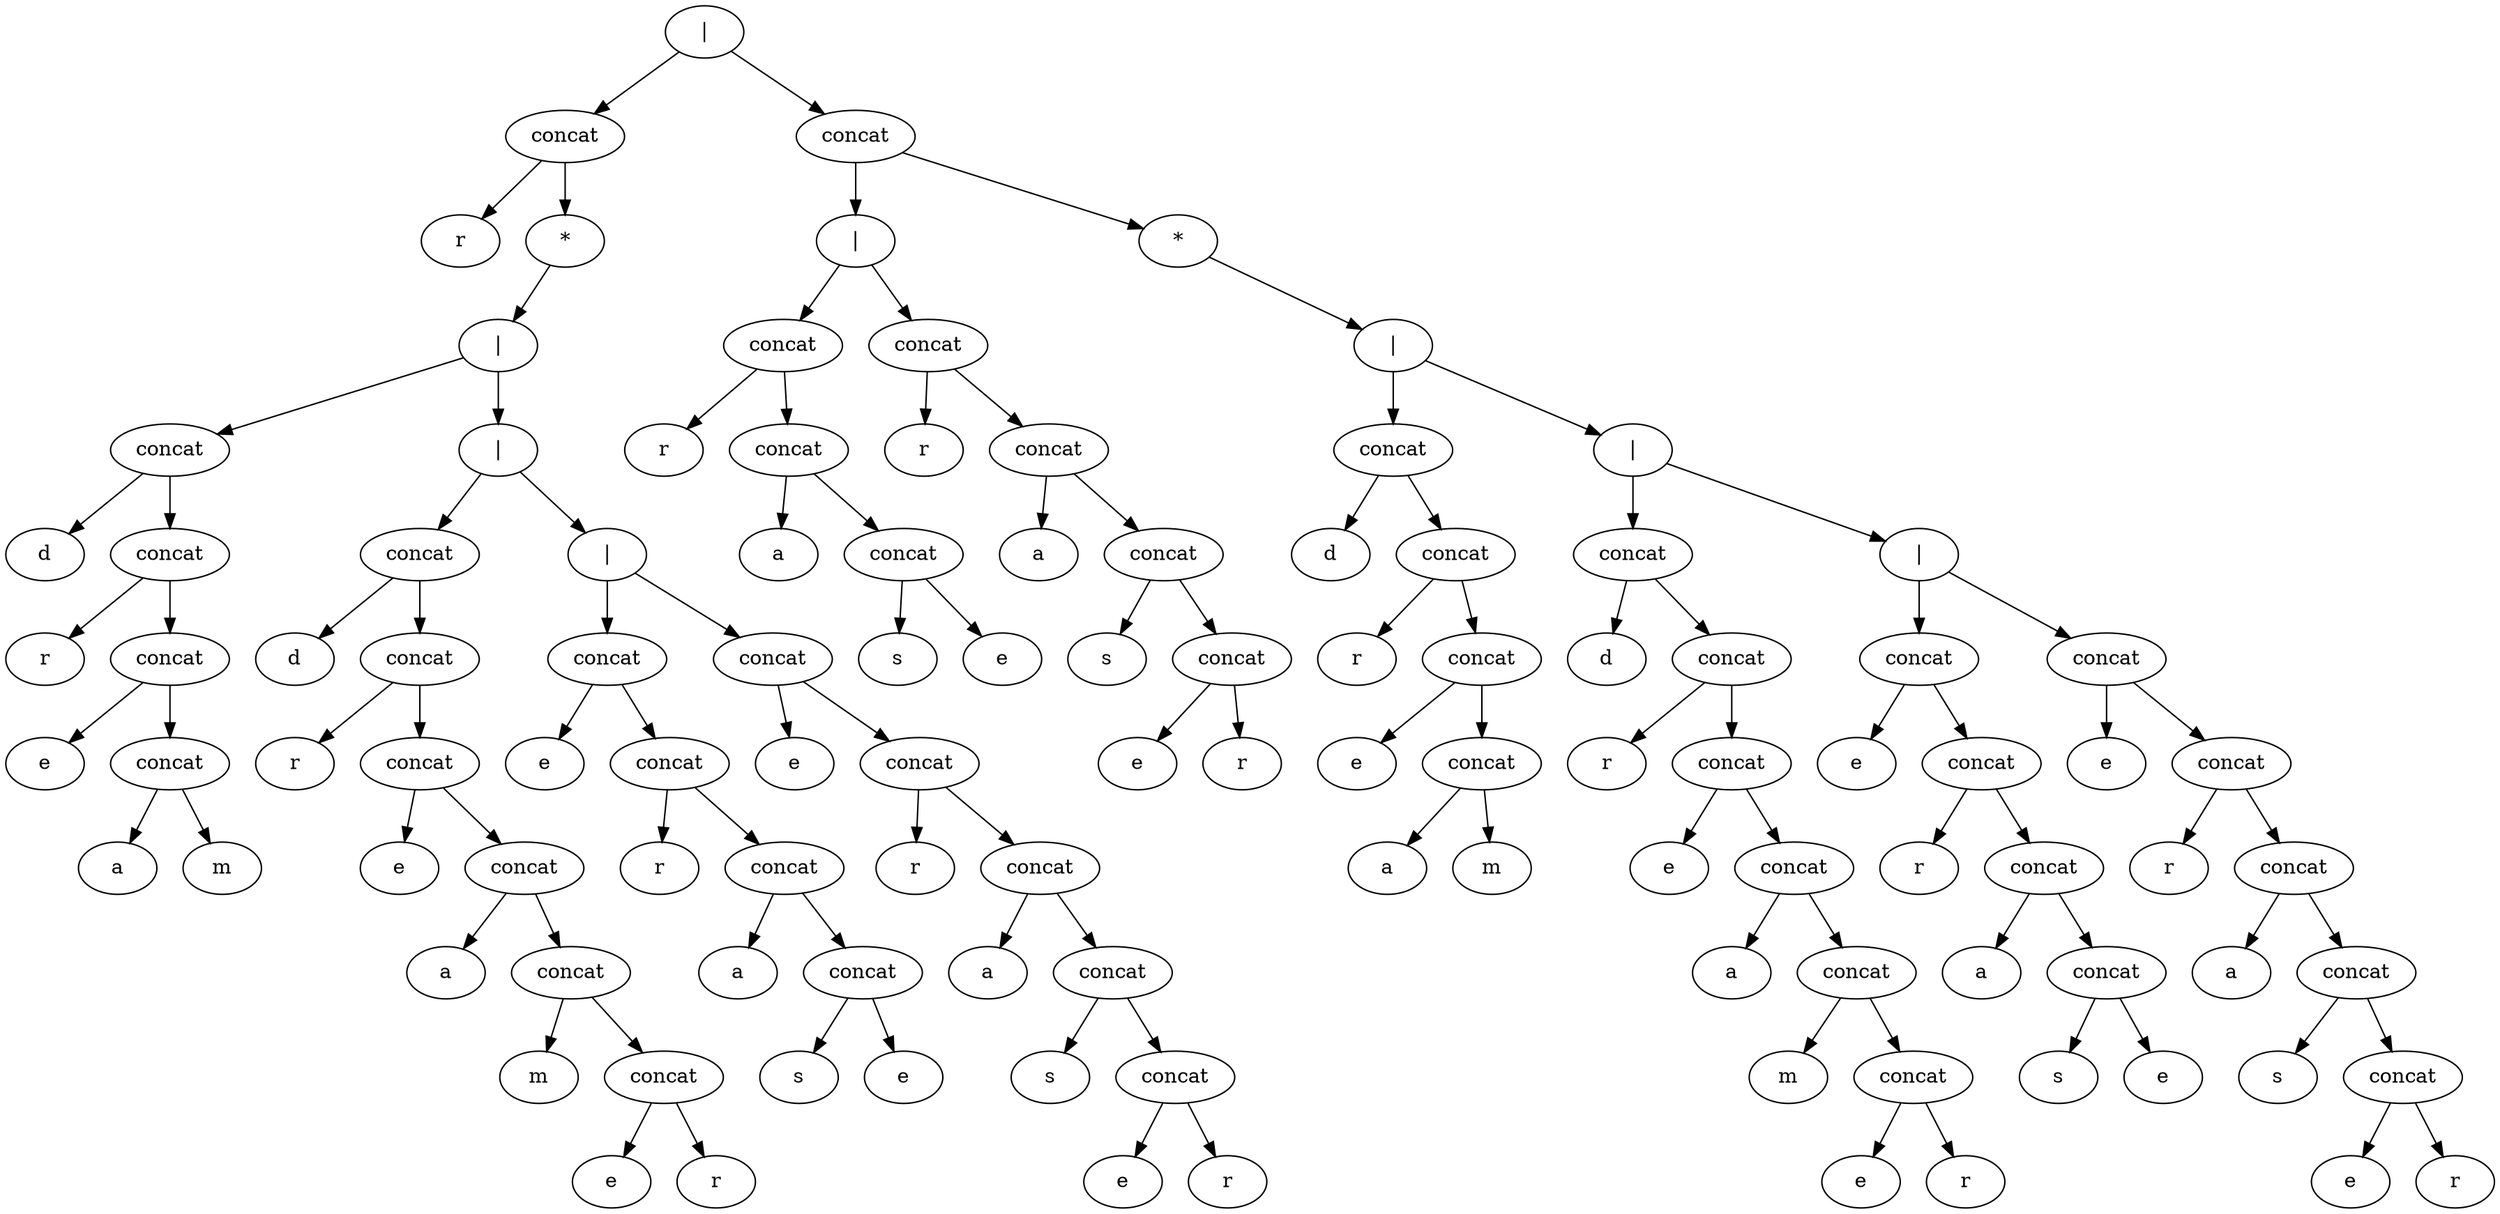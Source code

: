 digraph G {
  sgltxgnkodzcrzswtokdhxsozjhzpd [label="|"];
  sgltxgnkodzcrzswtokdhxsozjhzpd -> oyopfssggyyfxnmsaaznmxzatcvvgm;
  oyopfssggyyfxnmsaaznmxzatcvvgm [label="concat"];
  oyopfssggyyfxnmsaaznmxzatcvvgm -> vubrjmudwvbthwovjzdjkvolbntfwd;
  vubrjmudwvbthwovjzdjkvolbntfwd [label="r"];
  oyopfssggyyfxnmsaaznmxzatcvvgm -> jfkpfcfxftvqzhftrrwnrtwdtongnd;
  jfkpfcfxftvqzhftrrwnrtwdtongnd [label="*"];
  jfkpfcfxftvqzhftrrwnrtwdtongnd -> yselfidsjgxsavdnxxggachlzutqet;
  yselfidsjgxsavdnxxggachlzutqet [label="|"];
  yselfidsjgxsavdnxxggachlzutqet -> rdluvkyqpsarlimoocxnjjsiwujsam;
  rdluvkyqpsarlimoocxnjjsiwujsam [label="concat"];
  rdluvkyqpsarlimoocxnjjsiwujsam -> pnsncaepvsljgcfdtelxpdesnrswjf;
  pnsncaepvsljgcfdtelxpdesnrswjf [label="d"];
  rdluvkyqpsarlimoocxnjjsiwujsam -> amebiwsxplvhjrerssoepiqhifvrfr;
  amebiwsxplvhjrerssoepiqhifvrfr [label="concat"];
  amebiwsxplvhjrerssoepiqhifvrfr -> hvigdlrowdtnxcvgbnrftgnlrjqsfe;
  hvigdlrowdtnxcvgbnrftgnlrjqsfe [label="r"];
  amebiwsxplvhjrerssoepiqhifvrfr -> pwysejyjcktjcbpghhqkzqsqutrppx;
  pwysejyjcktjcbpghhqkzqsqutrppx [label="concat"];
  pwysejyjcktjcbpghhqkzqsqutrppx -> bzwdryrpzgnjpcuivjfzqhmoxkwmsm;
  bzwdryrpzgnjpcuivjfzqhmoxkwmsm [label="e"];
  pwysejyjcktjcbpghhqkzqsqutrppx -> bbxunlqnumhphjwrmvlhiknvhjamdt;
  bbxunlqnumhphjwrmvlhiknvhjamdt [label="concat"];
  bbxunlqnumhphjwrmvlhiknvhjamdt -> otremaytccnbudwaebmuyysxvokzbs;
  otremaytccnbudwaebmuyysxvokzbs [label="a"];
  bbxunlqnumhphjwrmvlhiknvhjamdt -> bilyqwaldrpfexbigryjozplfhclyz;
  bilyqwaldrpfexbigryjozplfhclyz [label="m"];
  yselfidsjgxsavdnxxggachlzutqet -> bdlmhffvoshvmvhrlscyhxondesirl;
  bdlmhffvoshvmvhrlscyhxondesirl [label="|"];
  bdlmhffvoshvmvhrlscyhxondesirl -> zanxivjvxcibtrbamtxegjflcbffst;
  zanxivjvxcibtrbamtxegjflcbffst [label="concat"];
  zanxivjvxcibtrbamtxegjflcbffst -> wnniiufkerlphqhxqzpfejngbtrwep;
  wnniiufkerlphqhxqzpfejngbtrwep [label="d"];
  zanxivjvxcibtrbamtxegjflcbffst -> ihuezhjoxbrilahmwfseqnvuaqvbct;
  ihuezhjoxbrilahmwfseqnvuaqvbct [label="concat"];
  ihuezhjoxbrilahmwfseqnvuaqvbct -> leimjvesxfysddybdlsmxdcdndksrw;
  leimjvesxfysddybdlsmxdcdndksrw [label="r"];
  ihuezhjoxbrilahmwfseqnvuaqvbct -> orybwwdkdgzdryuipvtylppamftnxs;
  orybwwdkdgzdryuipvtylppamftnxs [label="concat"];
  orybwwdkdgzdryuipvtylppamftnxs -> ucpiexfzzpbklmmvbkkfgmhusaohbn;
  ucpiexfzzpbklmmvbkkfgmhusaohbn [label="e"];
  orybwwdkdgzdryuipvtylppamftnxs -> lfvellazjnkvgeezongvhshzazcfvo;
  lfvellazjnkvgeezongvhshzazcfvo [label="concat"];
  lfvellazjnkvgeezongvhshzazcfvo -> lpskpvruzetikoicnqqqhyvmkahatn;
  lpskpvruzetikoicnqqqhyvmkahatn [label="a"];
  lfvellazjnkvgeezongvhshzazcfvo -> fapimmxjmibiospetclzbhiocohbfc;
  fapimmxjmibiospetclzbhiocohbfc [label="concat"];
  fapimmxjmibiospetclzbhiocohbfc -> bxffdxrpetwiwdurohaqdpdkdrqvrc;
  bxffdxrpetwiwdurohaqdpdkdrqvrc [label="m"];
  fapimmxjmibiospetclzbhiocohbfc -> zodsloltwwxrnxkvglgljpscbttbmi;
  zodsloltwwxrnxkvglgljpscbttbmi [label="concat"];
  zodsloltwwxrnxkvglgljpscbttbmi -> dasoqgfxzasxzzjbrtfxeetdhtwagb;
  dasoqgfxzasxzzjbrtfxeetdhtwagb [label="e"];
  zodsloltwwxrnxkvglgljpscbttbmi -> rfueobkscyiymgsicywnbvjhtevsdw;
  rfueobkscyiymgsicywnbvjhtevsdw [label="r"];
  bdlmhffvoshvmvhrlscyhxondesirl -> bjoxjavgdmgyzwxotjoxponmogntcw;
  bjoxjavgdmgyzwxotjoxponmogntcw [label="|"];
  bjoxjavgdmgyzwxotjoxponmogntcw -> goawqogcaxyavxlkyqjtabtoprvycv;
  goawqogcaxyavxlkyqjtabtoprvycv [label="concat"];
  goawqogcaxyavxlkyqjtabtoprvycv -> khuukmwzgccovuczwusomtwqnqpgkt;
  khuukmwzgccovuczwusomtwqnqpgkt [label="e"];
  goawqogcaxyavxlkyqjtabtoprvycv -> azkuxdaugixxnellmftsiaimqhlnjv;
  azkuxdaugixxnellmftsiaimqhlnjv [label="concat"];
  azkuxdaugixxnellmftsiaimqhlnjv -> dctmyjyullwosgavrtsravvdjtunhg;
  dctmyjyullwosgavrtsravvdjtunhg [label="r"];
  azkuxdaugixxnellmftsiaimqhlnjv -> gggzccmmlfuhrhpqzfnrfjmxzjoteh;
  gggzccmmlfuhrhpqzfnrfjmxzjoteh [label="concat"];
  gggzccmmlfuhrhpqzfnrfjmxzjoteh -> hghhhuxpdmsywjpozzqegfyzdgmivf;
  hghhhuxpdmsywjpozzqegfyzdgmivf [label="a"];
  gggzccmmlfuhrhpqzfnrfjmxzjoteh -> cmefplrstrpwtzsljonqerghcoznjv;
  cmefplrstrpwtzsljonqerghcoznjv [label="concat"];
  cmefplrstrpwtzsljonqerghcoznjv -> xozqadnibnkhjbxgxhgpjynlficcva;
  xozqadnibnkhjbxgxhgpjynlficcva [label="s"];
  cmefplrstrpwtzsljonqerghcoznjv -> ecegcoflbrmyknlordhtvtrqcyqstp;
  ecegcoflbrmyknlordhtvtrqcyqstp [label="e"];
  bjoxjavgdmgyzwxotjoxponmogntcw -> xzojyysuvlkgunnubbueahqezxmuim;
  xzojyysuvlkgunnubbueahqezxmuim [label="concat"];
  xzojyysuvlkgunnubbueahqezxmuim -> wibzedojpzljxtzjicyrqzwcovyasl;
  wibzedojpzljxtzjicyrqzwcovyasl [label="e"];
  xzojyysuvlkgunnubbueahqezxmuim -> xaakdsbbkrwegjyyypdniiwfyedadk;
  xaakdsbbkrwegjyyypdniiwfyedadk [label="concat"];
  xaakdsbbkrwegjyyypdniiwfyedadk -> rivodpqfwiktghornmxcwkcsakpnbs;
  rivodpqfwiktghornmxcwkcsakpnbs [label="r"];
  xaakdsbbkrwegjyyypdniiwfyedadk -> gfhkvelvnxdcqvzugyppcoyfmgivvw;
  gfhkvelvnxdcqvzugyppcoyfmgivvw [label="concat"];
  gfhkvelvnxdcqvzugyppcoyfmgivvw -> zreeyfzyvoejhhwqshoaiubxslxaby;
  zreeyfzyvoejhhwqshoaiubxslxaby [label="a"];
  gfhkvelvnxdcqvzugyppcoyfmgivvw -> hiirltmhvhglzhpsxzcxdwitbqcfjc;
  hiirltmhvhglzhpsxzcxdwitbqcfjc [label="concat"];
  hiirltmhvhglzhpsxzcxdwitbqcfjc -> fbubcxtdjxxsobovraszxwqytlbigh;
  fbubcxtdjxxsobovraszxwqytlbigh [label="s"];
  hiirltmhvhglzhpsxzcxdwitbqcfjc -> yhibmnzkqawkdtlyomzvdydxdihdey;
  yhibmnzkqawkdtlyomzvdydxdihdey [label="concat"];
  yhibmnzkqawkdtlyomzvdydxdihdey -> nqokzhpitunyuizzkyxosiyoodqych;
  nqokzhpitunyuizzkyxosiyoodqych [label="e"];
  yhibmnzkqawkdtlyomzvdydxdihdey -> ajisxxahyykqlodoavahpuznodlqbg;
  ajisxxahyykqlodoavahpuznodlqbg [label="r"];
  sgltxgnkodzcrzswtokdhxsozjhzpd -> glwldcpyjrvlbqhztdwafqitumnzeb;
  glwldcpyjrvlbqhztdwafqitumnzeb [label="concat"];
  glwldcpyjrvlbqhztdwafqitumnzeb -> wzeojmazzxvpfndncjhmsuqgbjsxle;
  wzeojmazzxvpfndncjhmsuqgbjsxle [label="|"];
  wzeojmazzxvpfndncjhmsuqgbjsxle -> xulpdmoszridbcuhzzefbzooegyqjh;
  xulpdmoszridbcuhzzefbzooegyqjh [label="concat"];
  xulpdmoszridbcuhzzefbzooegyqjh -> gkggbpjrbomcvbiwujsuaauqivprwg;
  gkggbpjrbomcvbiwujsuaauqivprwg [label="r"];
  xulpdmoszridbcuhzzefbzooegyqjh -> ofxjguqxayjkpiashulisvczphhkok;
  ofxjguqxayjkpiashulisvczphhkok [label="concat"];
  ofxjguqxayjkpiashulisvczphhkok -> gkuhgvtrsdfvropsczqryowzsmkuyd;
  gkuhgvtrsdfvropsczqryowzsmkuyd [label="a"];
  ofxjguqxayjkpiashulisvczphhkok -> iqrgxpewsyarwydjtgzvwgxtcetfhd;
  iqrgxpewsyarwydjtgzvwgxtcetfhd [label="concat"];
  iqrgxpewsyarwydjtgzvwgxtcetfhd -> wuglrcwwevmzydczkreblbdmlpheax;
  wuglrcwwevmzydczkreblbdmlpheax [label="s"];
  iqrgxpewsyarwydjtgzvwgxtcetfhd -> nrbpjeledwrvdwkpanliawlxfplsfn;
  nrbpjeledwrvdwkpanliawlxfplsfn [label="e"];
  wzeojmazzxvpfndncjhmsuqgbjsxle -> nrdbkwqjghusofawkbisisxyjbwvjr;
  nrdbkwqjghusofawkbisisxyjbwvjr [label="concat"];
  nrdbkwqjghusofawkbisisxyjbwvjr -> uyvndzqzcsuhyuivdhznlhcyqzlqmq;
  uyvndzqzcsuhyuivdhznlhcyqzlqmq [label="r"];
  nrdbkwqjghusofawkbisisxyjbwvjr -> gawwnvorscukvwfpsnbgooztoywufg;
  gawwnvorscukvwfpsnbgooztoywufg [label="concat"];
  gawwnvorscukvwfpsnbgooztoywufg -> gnzhddagelknxsjktozxsvdzemqqla;
  gnzhddagelknxsjktozxsvdzemqqla [label="a"];
  gawwnvorscukvwfpsnbgooztoywufg -> gsplszqbiejffgtdhxpvdhawznoudx;
  gsplszqbiejffgtdhxpvdhawznoudx [label="concat"];
  gsplszqbiejffgtdhxpvdhawznoudx -> lgccdiespsfujpuoegmekjkuachevi;
  lgccdiespsfujpuoegmekjkuachevi [label="s"];
  gsplszqbiejffgtdhxpvdhawznoudx -> mvmnpougdfwdmumpvdwameorkgivde;
  mvmnpougdfwdmumpvdwameorkgivde [label="concat"];
  mvmnpougdfwdmumpvdwameorkgivde -> lmtrtscmdxgesjracshtzsoiyxjasm;
  lmtrtscmdxgesjracshtzsoiyxjasm [label="e"];
  mvmnpougdfwdmumpvdwameorkgivde -> apgylbaxbttaukxhdugkqquwhzhjaz;
  apgylbaxbttaukxhdugkqquwhzhjaz [label="r"];
  glwldcpyjrvlbqhztdwafqitumnzeb -> yiyyjueitulekhmuqmpvxzfswialgj;
  yiyyjueitulekhmuqmpvxzfswialgj [label="*"];
  yiyyjueitulekhmuqmpvxzfswialgj -> jrpmqmvfizfzbtlcbleeistgiaoaok;
  jrpmqmvfizfzbtlcbleeistgiaoaok [label="|"];
  jrpmqmvfizfzbtlcbleeistgiaoaok -> umcxusskhrphfdbvmawszxbrclvxhk;
  umcxusskhrphfdbvmawszxbrclvxhk [label="concat"];
  umcxusskhrphfdbvmawszxbrclvxhk -> vnccvigmrpygwslhwmpnchwtwffork;
  vnccvigmrpygwslhwmpnchwtwffork [label="d"];
  umcxusskhrphfdbvmawszxbrclvxhk -> rziinbfpaswszcarxsfvgjqrzesuqa;
  rziinbfpaswszcarxsfvgjqrzesuqa [label="concat"];
  rziinbfpaswszcarxsfvgjqrzesuqa -> waaocfvnbvjipeqkluhzorqdhpmcze;
  waaocfvnbvjipeqkluhzorqdhpmcze [label="r"];
  rziinbfpaswszcarxsfvgjqrzesuqa -> xkrfcyocyqkbqwjdpqalhalziyxyaa;
  xkrfcyocyqkbqwjdpqalhalziyxyaa [label="concat"];
  xkrfcyocyqkbqwjdpqalhalziyxyaa -> qtvvxdxmuwwkxhuuypkompwswktzdi;
  qtvvxdxmuwwkxhuuypkompwswktzdi [label="e"];
  xkrfcyocyqkbqwjdpqalhalziyxyaa -> ficcoqtjribbjhsihkzxttjkuxqyzm;
  ficcoqtjribbjhsihkzxttjkuxqyzm [label="concat"];
  ficcoqtjribbjhsihkzxttjkuxqyzm -> loyectvwoljurceimuwwusxwpsrina;
  loyectvwoljurceimuwwusxwpsrina [label="a"];
  ficcoqtjribbjhsihkzxttjkuxqyzm -> vtzqoolkbtfxbzysowwtmqwniubmvl;
  vtzqoolkbtfxbzysowwtmqwniubmvl [label="m"];
  jrpmqmvfizfzbtlcbleeistgiaoaok -> dmzzvpfqyphjhynxzrwxcxcxrfnqvk;
  dmzzvpfqyphjhynxzrwxcxcxrfnqvk [label="|"];
  dmzzvpfqyphjhynxzrwxcxcxrfnqvk -> ulbmliyrysldjsgmwwfjctkhsqirri;
  ulbmliyrysldjsgmwwfjctkhsqirri [label="concat"];
  ulbmliyrysldjsgmwwfjctkhsqirri -> eznjwvpvrqysyjqhrytbzagadhrhjb;
  eznjwvpvrqysyjqhrytbzagadhrhjb [label="d"];
  ulbmliyrysldjsgmwwfjctkhsqirri -> yuwyccknjyjtsrgjeixtlelticcwwx;
  yuwyccknjyjtsrgjeixtlelticcwwx [label="concat"];
  yuwyccknjyjtsrgjeixtlelticcwwx -> ohkzafbyyccrppbcdkpmzawpenlovg;
  ohkzafbyyccrppbcdkpmzawpenlovg [label="r"];
  yuwyccknjyjtsrgjeixtlelticcwwx -> urbbxgtvetchcucbqpqostxvjoxzck;
  urbbxgtvetchcucbqpqostxvjoxzck [label="concat"];
  urbbxgtvetchcucbqpqostxvjoxzck -> ggrtxgowziysueunizcdlofldbuifi;
  ggrtxgowziysueunizcdlofldbuifi [label="e"];
  urbbxgtvetchcucbqpqostxvjoxzck -> rhrjazwidpewmuzueajmyupwxbjzyz;
  rhrjazwidpewmuzueajmyupwxbjzyz [label="concat"];
  rhrjazwidpewmuzueajmyupwxbjzyz -> ysefexjlirsxsqxqultndzlzumrxlr;
  ysefexjlirsxsqxqultndzlzumrxlr [label="a"];
  rhrjazwidpewmuzueajmyupwxbjzyz -> pnnmhpqlcmbtfwafuzdxzdmfjwsboy;
  pnnmhpqlcmbtfwafuzdxzdmfjwsboy [label="concat"];
  pnnmhpqlcmbtfwafuzdxzdmfjwsboy -> bjkfpbsaiwplzmyrclbpfqsdjexjmi;
  bjkfpbsaiwplzmyrclbpfqsdjexjmi [label="m"];
  pnnmhpqlcmbtfwafuzdxzdmfjwsboy -> spapktjykwsbgglrdxjzzmpttfzijp;
  spapktjykwsbgglrdxjzzmpttfzijp [label="concat"];
  spapktjykwsbgglrdxjzzmpttfzijp -> lynwmtyivcducyykniiiwybjtomqap;
  lynwmtyivcducyykniiiwybjtomqap [label="e"];
  spapktjykwsbgglrdxjzzmpttfzijp -> valjdqzfgwryqrdffxagdokuilwxry;
  valjdqzfgwryqrdffxagdokuilwxry [label="r"];
  dmzzvpfqyphjhynxzrwxcxcxrfnqvk -> ecrrptkxdiqldwlkcxndmzcbugqxuy;
  ecrrptkxdiqldwlkcxndmzcbugqxuy [label="|"];
  ecrrptkxdiqldwlkcxndmzcbugqxuy -> dmuuhcqrwrpxhujgzadrhsxhtrhjar;
  dmuuhcqrwrpxhujgzadrhsxhtrhjar [label="concat"];
  dmuuhcqrwrpxhujgzadrhsxhtrhjar -> rwjebbuvociljavuxdiguwuhklptxe;
  rwjebbuvociljavuxdiguwuhklptxe [label="e"];
  dmuuhcqrwrpxhujgzadrhsxhtrhjar -> bbxfbmhwtkudrtlqveudgepdhzhyor;
  bbxfbmhwtkudrtlqveudgepdhzhyor [label="concat"];
  bbxfbmhwtkudrtlqveudgepdhzhyor -> uldhudlrhilfxhddkwyoqzehxjwumn;
  uldhudlrhilfxhddkwyoqzehxjwumn [label="r"];
  bbxfbmhwtkudrtlqveudgepdhzhyor -> ykxdujpvvdwxvvmsklzascqysarqjm;
  ykxdujpvvdwxvvmsklzascqysarqjm [label="concat"];
  ykxdujpvvdwxvvmsklzascqysarqjm -> tvbfrfievsbzjsrngziudkgsxfetws;
  tvbfrfievsbzjsrngziudkgsxfetws [label="a"];
  ykxdujpvvdwxvvmsklzascqysarqjm -> cpkcjttfvhuumxtfxreljxpkabvdou;
  cpkcjttfvhuumxtfxreljxpkabvdou [label="concat"];
  cpkcjttfvhuumxtfxreljxpkabvdou -> qwmnoeazfbfistzgvgoyydpznncjpo;
  qwmnoeazfbfistzgvgoyydpznncjpo [label="s"];
  cpkcjttfvhuumxtfxreljxpkabvdou -> hkdukcnovxsmfmoemikqgmisntvsic;
  hkdukcnovxsmfmoemikqgmisntvsic [label="e"];
  ecrrptkxdiqldwlkcxndmzcbugqxuy -> jjnlghbsyjryjwgvywwhtaiebrtxuq;
  jjnlghbsyjryjwgvywwhtaiebrtxuq [label="concat"];
  jjnlghbsyjryjwgvywwhtaiebrtxuq -> fmvslryhrjlibipnqpgbhlhurhpqkc;
  fmvslryhrjlibipnqpgbhlhurhpqkc [label="e"];
  jjnlghbsyjryjwgvywwhtaiebrtxuq -> sfnskqdxmlcyejsicfhjcgxrchdjxk;
  sfnskqdxmlcyejsicfhjcgxrchdjxk [label="concat"];
  sfnskqdxmlcyejsicfhjcgxrchdjxk -> cydsqlaoapmoaetyxilwsdkldcuanr;
  cydsqlaoapmoaetyxilwsdkldcuanr [label="r"];
  sfnskqdxmlcyejsicfhjcgxrchdjxk -> cbflerdsvbqbjrozamxbsyeterhcnk;
  cbflerdsvbqbjrozamxbsyeterhcnk [label="concat"];
  cbflerdsvbqbjrozamxbsyeterhcnk -> lqqgsbhaokedlqomcolidusfutlmhu;
  lqqgsbhaokedlqomcolidusfutlmhu [label="a"];
  cbflerdsvbqbjrozamxbsyeterhcnk -> pekiqqkwzpxbftxxfhbarfrypopfad;
  pekiqqkwzpxbftxxfhbarfrypopfad [label="concat"];
  pekiqqkwzpxbftxxfhbarfrypopfad -> dwdpmwbcsrzufzpkypobpqnmcaijqi;
  dwdpmwbcsrzufzpkypobpqnmcaijqi [label="s"];
  pekiqqkwzpxbftxxfhbarfrypopfad -> kaiuabnannzmzvrjdtrsiaitcpfffu;
  kaiuabnannzmzvrjdtrsiaitcpfffu [label="concat"];
  kaiuabnannzmzvrjdtrsiaitcpfffu -> sqohptwxqyilprckostdkwprghhgql;
  sqohptwxqyilprckostdkwprghhgql [label="e"];
  kaiuabnannzmzvrjdtrsiaitcpfffu -> wufkigbkvqqovztgkjoyjgoycpuyrn;
  wufkigbkvqqovztgkjoyjgoycpuyrn [label="r"];
}
